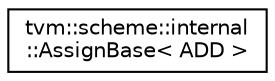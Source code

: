 digraph "Graphical Class Hierarchy"
{
  edge [fontname="Helvetica",fontsize="10",labelfontname="Helvetica",labelfontsize="10"];
  node [fontname="Helvetica",fontsize="10",shape=record];
  rankdir="LR";
  Node0 [label="tvm::scheme::internal\l::AssignBase\< ADD \>",height=0.2,width=0.4,color="black", fillcolor="white", style="filled",URL="$classtvm_1_1scheme_1_1internal_1_1AssignBase_3_01ADD_01_4.html"];
}
